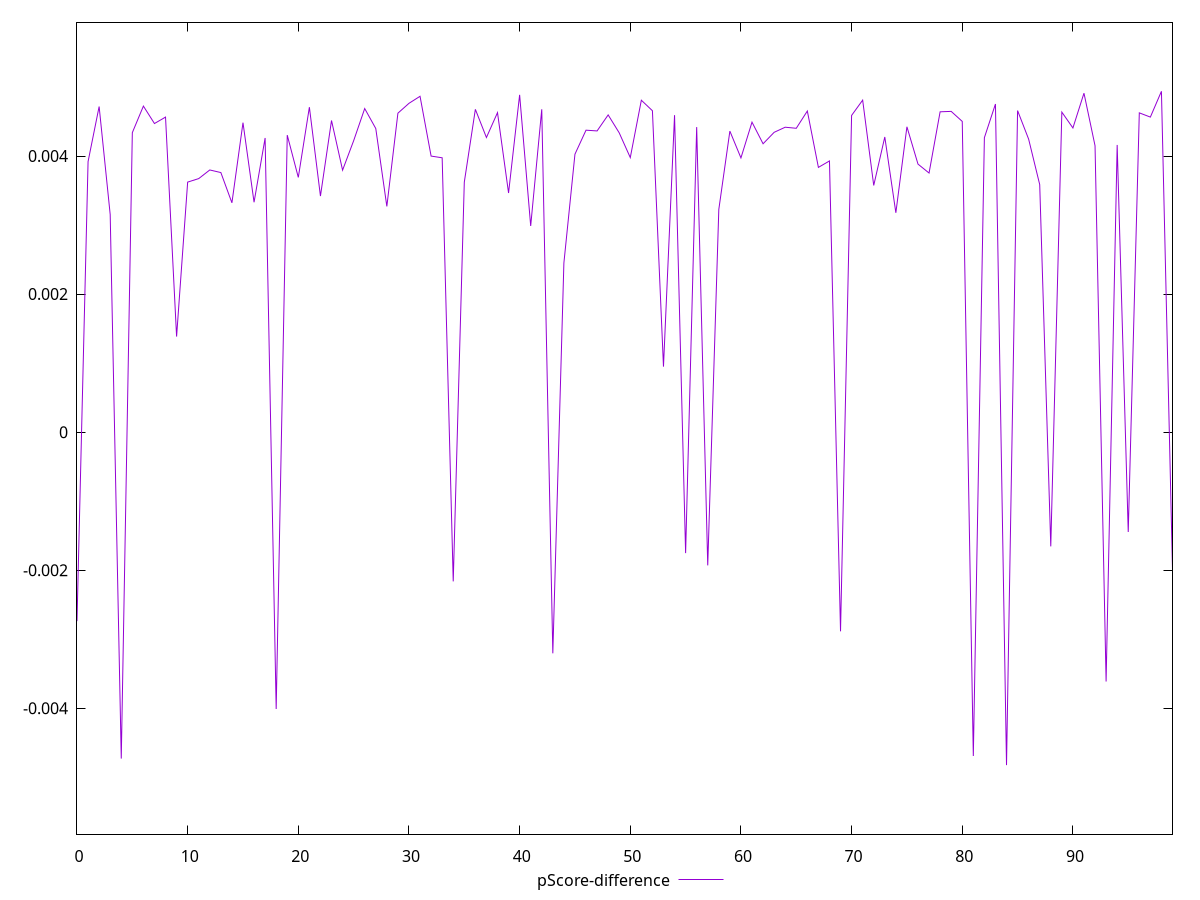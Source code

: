 reset

$pScoreDifference <<EOF
0 -0.002738801459397644
1 0.003920714471751241
2 0.004718656703411095
3 0.0031531025752717934
4 -0.004730969171839128
5 0.004340012615053901
6 0.0047249335650602076
7 0.004472217485494312
8 0.004565502457538395
9 0.0013848932610245335
10 0.003623409620830298
11 0.0036742170878802938
12 0.0037992082631050916
13 0.0037616174134023073
14 0.003323068548393149
15 0.004484725403543166
16 0.003331333881137377
17 0.004262698913480634
18 -0.00401284546750813
19 0.004304333105013658
20 0.0036915744397003625
21 0.004709306267313584
22 0.0034212856442353834
23 0.004516194051499944
24 0.0037964280038438325
25 0.004222908158011851
26 0.004689350555893146
27 0.004399910988913014
28 0.0032713917867268627
29 0.004622141215718911
30 0.004765080228512963
31 0.004866918849843915
32 0.004000518509294171
33 0.003975678491723755
34 -0.0021629080601605066
35 0.0036223965349166942
36 0.004677884725345471
37 0.004269487222001045
38 0.004630250861248575
39 0.0034658062646545362
40 0.004888210779377067
41 0.0029879104338835782
42 0.004678599023748342
43 -0.003205744305432745
44 0.002451001107900863
45 0.004027918165369959
46 0.004375878363862995
47 0.004364902965955153
48 0.004597143308759266
49 0.004337123332713855
50 0.0039786840586578665
51 0.004809963347157109
52 0.004657783862415776
53 0.0009493202055903538
54 0.004593641302957252
55 -0.0017534747182897936
56 0.004421252508366003
57 -0.0019311701878282905
58 0.0032267849811778992
59 0.004362392071583843
60 0.003973855590432063
61 0.004492159086045722
62 0.004178896402847521
63 0.004344894665359367
64 0.004418765144169612
65 0.004403282044742385
66 0.0046534253218979416
67 0.0038365590192572796
68 0.003929863072963502
69 -0.002886857701078771
70 0.004589601600971216
71 0.004811123145050722
72 0.0035748612332026086
73 0.004277290407943779
74 0.003178697662174379
75 0.004425080900715361
76 0.0038842845625081113
77 0.0037546846793780064
78 0.004642083406056763
79 0.004648296530339602
80 0.004502843200129725
81 -0.004693865566420596
82 0.004267061402015493
83 0.004754790930728614
84 -0.004825918058909862
85 0.004659720716560289
86 0.004245661272008983
87 0.0035867531979580924
88 -0.0016560730274440827
89 0.00463757922866237
90 0.004407954590350149
91 0.004911988037028636
92 0.004150452101410185
93 -0.003613818151803727
94 0.0041618922879074205
95 -0.0014473270113177783
96 0.004626856751395847
97 0.004565616868478561
98 0.0049392941941479585
99 -0.0019927641727006673
EOF

set key outside below
set xrange [0:99]
set yrange [-0.005825918058909862:0.0059392941941479585]
set trange [-0.005825918058909862:0.0059392941941479585]
set terminal svg size 640, 500 enhanced background rgb 'white'
set output "report_00009_2021-02-08T22-37-41.559Z/first-contentful-paint/samples/pages+cached+noadtech+nomedia+nocss/pScore-difference/values.svg"

plot $pScoreDifference title "pScore-difference" with line

reset
